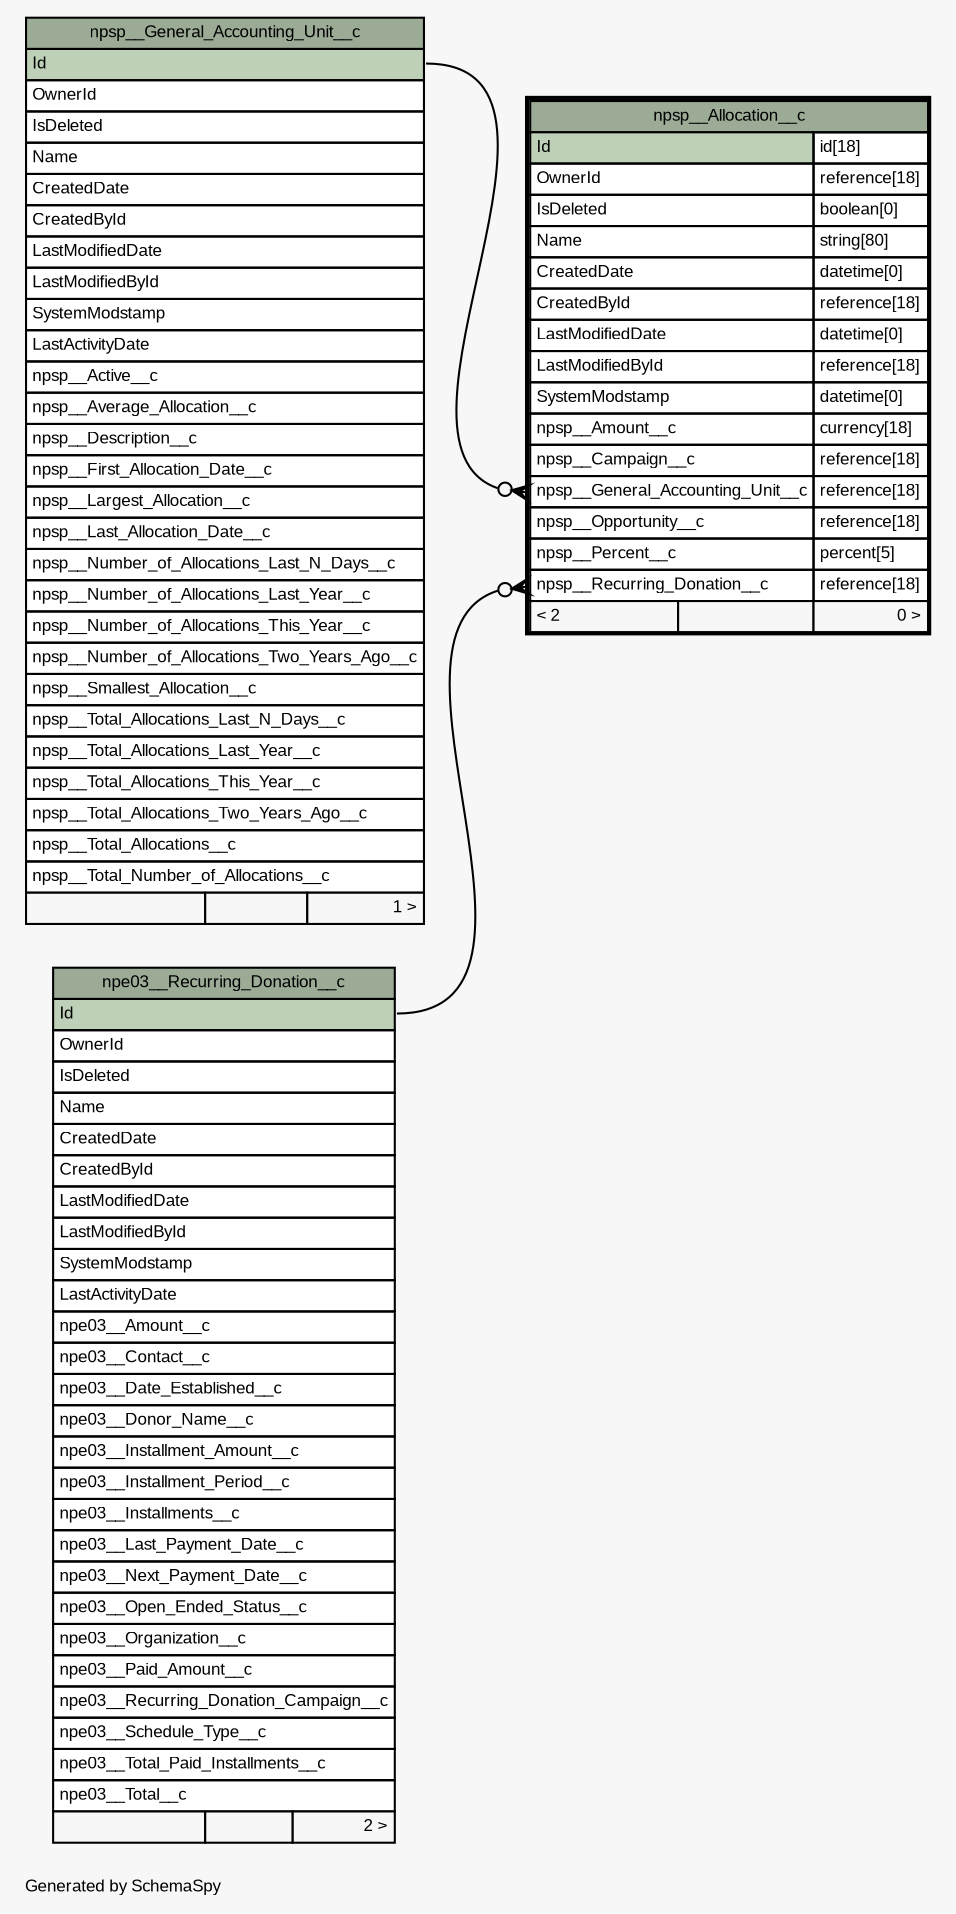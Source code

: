 // dot 2.40.1 on Mac OS X 10.12.6
// SchemaSpy rev 590
digraph "oneDegreeRelationshipsDiagram" {
  graph [
    rankdir="RL"
    bgcolor="#f7f7f7"
    label="\nGenerated by SchemaSpy"
    labeljust="l"
    nodesep="0.18"
    ranksep="0.46"
    fontname="Arial"
    fontsize="8"
  ];
  node [
    fontname="Arial"
    fontsize="8"
    shape="plaintext"
  ];
  edge [
    arrowsize="0.8"
  ];
  "npsp__Allocation__c":"npsp__General_Accounting_Unit__c":w -> "npsp__General_Accounting_Unit__c":"Id":e [arrowhead=none dir=back arrowtail=crowodot];
  "npsp__Allocation__c":"npsp__Recurring_Donation__c":w -> "npe03__Recurring_Donation__c":"Id":e [arrowhead=none dir=back arrowtail=crowodot];
  "npe03__Recurring_Donation__c" [
    label=<
    <TABLE BORDER="0" CELLBORDER="1" CELLSPACING="0" BGCOLOR="#ffffff">
      <TR><TD COLSPAN="3" BGCOLOR="#9bab96" ALIGN="CENTER">npe03__Recurring_Donation__c</TD></TR>
      <TR><TD PORT="Id" COLSPAN="3" BGCOLOR="#bed1b8" ALIGN="LEFT">Id</TD></TR>
      <TR><TD PORT="OwnerId" COLSPAN="3" ALIGN="LEFT">OwnerId</TD></TR>
      <TR><TD PORT="IsDeleted" COLSPAN="3" ALIGN="LEFT">IsDeleted</TD></TR>
      <TR><TD PORT="Name" COLSPAN="3" ALIGN="LEFT">Name</TD></TR>
      <TR><TD PORT="CreatedDate" COLSPAN="3" ALIGN="LEFT">CreatedDate</TD></TR>
      <TR><TD PORT="CreatedById" COLSPAN="3" ALIGN="LEFT">CreatedById</TD></TR>
      <TR><TD PORT="LastModifiedDate" COLSPAN="3" ALIGN="LEFT">LastModifiedDate</TD></TR>
      <TR><TD PORT="LastModifiedById" COLSPAN="3" ALIGN="LEFT">LastModifiedById</TD></TR>
      <TR><TD PORT="SystemModstamp" COLSPAN="3" ALIGN="LEFT">SystemModstamp</TD></TR>
      <TR><TD PORT="LastActivityDate" COLSPAN="3" ALIGN="LEFT">LastActivityDate</TD></TR>
      <TR><TD PORT="npe03__Amount__c" COLSPAN="3" ALIGN="LEFT">npe03__Amount__c</TD></TR>
      <TR><TD PORT="npe03__Contact__c" COLSPAN="3" ALIGN="LEFT">npe03__Contact__c</TD></TR>
      <TR><TD PORT="npe03__Date_Established__c" COLSPAN="3" ALIGN="LEFT">npe03__Date_Established__c</TD></TR>
      <TR><TD PORT="npe03__Donor_Name__c" COLSPAN="3" ALIGN="LEFT">npe03__Donor_Name__c</TD></TR>
      <TR><TD PORT="npe03__Installment_Amount__c" COLSPAN="3" ALIGN="LEFT">npe03__Installment_Amount__c</TD></TR>
      <TR><TD PORT="npe03__Installment_Period__c" COLSPAN="3" ALIGN="LEFT">npe03__Installment_Period__c</TD></TR>
      <TR><TD PORT="npe03__Installments__c" COLSPAN="3" ALIGN="LEFT">npe03__Installments__c</TD></TR>
      <TR><TD PORT="npe03__Last_Payment_Date__c" COLSPAN="3" ALIGN="LEFT">npe03__Last_Payment_Date__c</TD></TR>
      <TR><TD PORT="npe03__Next_Payment_Date__c" COLSPAN="3" ALIGN="LEFT">npe03__Next_Payment_Date__c</TD></TR>
      <TR><TD PORT="npe03__Open_Ended_Status__c" COLSPAN="3" ALIGN="LEFT">npe03__Open_Ended_Status__c</TD></TR>
      <TR><TD PORT="npe03__Organization__c" COLSPAN="3" ALIGN="LEFT">npe03__Organization__c</TD></TR>
      <TR><TD PORT="npe03__Paid_Amount__c" COLSPAN="3" ALIGN="LEFT">npe03__Paid_Amount__c</TD></TR>
      <TR><TD PORT="npe03__Recurring_Donation_Campaign__c" COLSPAN="3" ALIGN="LEFT">npe03__Recurring_Donation_Campaign__c</TD></TR>
      <TR><TD PORT="npe03__Schedule_Type__c" COLSPAN="3" ALIGN="LEFT">npe03__Schedule_Type__c</TD></TR>
      <TR><TD PORT="npe03__Total_Paid_Installments__c" COLSPAN="3" ALIGN="LEFT">npe03__Total_Paid_Installments__c</TD></TR>
      <TR><TD PORT="npe03__Total__c" COLSPAN="3" ALIGN="LEFT">npe03__Total__c</TD></TR>
      <TR><TD ALIGN="LEFT" BGCOLOR="#f7f7f7">  </TD><TD ALIGN="RIGHT" BGCOLOR="#f7f7f7">  </TD><TD ALIGN="RIGHT" BGCOLOR="#f7f7f7">2 &gt;</TD></TR>
    </TABLE>>
    URL="npe03__Recurring_Donation__c.html"
    tooltip="npe03__Recurring_Donation__c"
  ];
  "npsp__Allocation__c" [
    label=<
    <TABLE BORDER="2" CELLBORDER="1" CELLSPACING="0" BGCOLOR="#ffffff">
      <TR><TD COLSPAN="3" BGCOLOR="#9bab96" ALIGN="CENTER">npsp__Allocation__c</TD></TR>
      <TR><TD PORT="Id" COLSPAN="2" BGCOLOR="#bed1b8" ALIGN="LEFT">Id</TD><TD PORT="Id.type" ALIGN="LEFT">id[18]</TD></TR>
      <TR><TD PORT="OwnerId" COLSPAN="2" ALIGN="LEFT">OwnerId</TD><TD PORT="OwnerId.type" ALIGN="LEFT">reference[18]</TD></TR>
      <TR><TD PORT="IsDeleted" COLSPAN="2" ALIGN="LEFT">IsDeleted</TD><TD PORT="IsDeleted.type" ALIGN="LEFT">boolean[0]</TD></TR>
      <TR><TD PORT="Name" COLSPAN="2" ALIGN="LEFT">Name</TD><TD PORT="Name.type" ALIGN="LEFT">string[80]</TD></TR>
      <TR><TD PORT="CreatedDate" COLSPAN="2" ALIGN="LEFT">CreatedDate</TD><TD PORT="CreatedDate.type" ALIGN="LEFT">datetime[0]</TD></TR>
      <TR><TD PORT="CreatedById" COLSPAN="2" ALIGN="LEFT">CreatedById</TD><TD PORT="CreatedById.type" ALIGN="LEFT">reference[18]</TD></TR>
      <TR><TD PORT="LastModifiedDate" COLSPAN="2" ALIGN="LEFT">LastModifiedDate</TD><TD PORT="LastModifiedDate.type" ALIGN="LEFT">datetime[0]</TD></TR>
      <TR><TD PORT="LastModifiedById" COLSPAN="2" ALIGN="LEFT">LastModifiedById</TD><TD PORT="LastModifiedById.type" ALIGN="LEFT">reference[18]</TD></TR>
      <TR><TD PORT="SystemModstamp" COLSPAN="2" ALIGN="LEFT">SystemModstamp</TD><TD PORT="SystemModstamp.type" ALIGN="LEFT">datetime[0]</TD></TR>
      <TR><TD PORT="npsp__Amount__c" COLSPAN="2" ALIGN="LEFT">npsp__Amount__c</TD><TD PORT="npsp__Amount__c.type" ALIGN="LEFT">currency[18]</TD></TR>
      <TR><TD PORT="npsp__Campaign__c" COLSPAN="2" ALIGN="LEFT">npsp__Campaign__c</TD><TD PORT="npsp__Campaign__c.type" ALIGN="LEFT">reference[18]</TD></TR>
      <TR><TD PORT="npsp__General_Accounting_Unit__c" COLSPAN="2" ALIGN="LEFT">npsp__General_Accounting_Unit__c</TD><TD PORT="npsp__General_Accounting_Unit__c.type" ALIGN="LEFT">reference[18]</TD></TR>
      <TR><TD PORT="npsp__Opportunity__c" COLSPAN="2" ALIGN="LEFT">npsp__Opportunity__c</TD><TD PORT="npsp__Opportunity__c.type" ALIGN="LEFT">reference[18]</TD></TR>
      <TR><TD PORT="npsp__Percent__c" COLSPAN="2" ALIGN="LEFT">npsp__Percent__c</TD><TD PORT="npsp__Percent__c.type" ALIGN="LEFT">percent[5]</TD></TR>
      <TR><TD PORT="npsp__Recurring_Donation__c" COLSPAN="2" ALIGN="LEFT">npsp__Recurring_Donation__c</TD><TD PORT="npsp__Recurring_Donation__c.type" ALIGN="LEFT">reference[18]</TD></TR>
      <TR><TD ALIGN="LEFT" BGCOLOR="#f7f7f7">&lt; 2</TD><TD ALIGN="RIGHT" BGCOLOR="#f7f7f7">  </TD><TD ALIGN="RIGHT" BGCOLOR="#f7f7f7">0 &gt;</TD></TR>
    </TABLE>>
    URL="npsp__Allocation__c.html"
    tooltip="npsp__Allocation__c"
  ];
  "npsp__General_Accounting_Unit__c" [
    label=<
    <TABLE BORDER="0" CELLBORDER="1" CELLSPACING="0" BGCOLOR="#ffffff">
      <TR><TD COLSPAN="3" BGCOLOR="#9bab96" ALIGN="CENTER">npsp__General_Accounting_Unit__c</TD></TR>
      <TR><TD PORT="Id" COLSPAN="3" BGCOLOR="#bed1b8" ALIGN="LEFT">Id</TD></TR>
      <TR><TD PORT="OwnerId" COLSPAN="3" ALIGN="LEFT">OwnerId</TD></TR>
      <TR><TD PORT="IsDeleted" COLSPAN="3" ALIGN="LEFT">IsDeleted</TD></TR>
      <TR><TD PORT="Name" COLSPAN="3" ALIGN="LEFT">Name</TD></TR>
      <TR><TD PORT="CreatedDate" COLSPAN="3" ALIGN="LEFT">CreatedDate</TD></TR>
      <TR><TD PORT="CreatedById" COLSPAN="3" ALIGN="LEFT">CreatedById</TD></TR>
      <TR><TD PORT="LastModifiedDate" COLSPAN="3" ALIGN="LEFT">LastModifiedDate</TD></TR>
      <TR><TD PORT="LastModifiedById" COLSPAN="3" ALIGN="LEFT">LastModifiedById</TD></TR>
      <TR><TD PORT="SystemModstamp" COLSPAN="3" ALIGN="LEFT">SystemModstamp</TD></TR>
      <TR><TD PORT="LastActivityDate" COLSPAN="3" ALIGN="LEFT">LastActivityDate</TD></TR>
      <TR><TD PORT="npsp__Active__c" COLSPAN="3" ALIGN="LEFT">npsp__Active__c</TD></TR>
      <TR><TD PORT="npsp__Average_Allocation__c" COLSPAN="3" ALIGN="LEFT">npsp__Average_Allocation__c</TD></TR>
      <TR><TD PORT="npsp__Description__c" COLSPAN="3" ALIGN="LEFT">npsp__Description__c</TD></TR>
      <TR><TD PORT="npsp__First_Allocation_Date__c" COLSPAN="3" ALIGN="LEFT">npsp__First_Allocation_Date__c</TD></TR>
      <TR><TD PORT="npsp__Largest_Allocation__c" COLSPAN="3" ALIGN="LEFT">npsp__Largest_Allocation__c</TD></TR>
      <TR><TD PORT="npsp__Last_Allocation_Date__c" COLSPAN="3" ALIGN="LEFT">npsp__Last_Allocation_Date__c</TD></TR>
      <TR><TD PORT="npsp__Number_of_Allocations_Last_N_Days__c" COLSPAN="3" ALIGN="LEFT">npsp__Number_of_Allocations_Last_N_Days__c</TD></TR>
      <TR><TD PORT="npsp__Number_of_Allocations_Last_Year__c" COLSPAN="3" ALIGN="LEFT">npsp__Number_of_Allocations_Last_Year__c</TD></TR>
      <TR><TD PORT="npsp__Number_of_Allocations_This_Year__c" COLSPAN="3" ALIGN="LEFT">npsp__Number_of_Allocations_This_Year__c</TD></TR>
      <TR><TD PORT="npsp__Number_of_Allocations_Two_Years_Ago__c" COLSPAN="3" ALIGN="LEFT">npsp__Number_of_Allocations_Two_Years_Ago__c</TD></TR>
      <TR><TD PORT="npsp__Smallest_Allocation__c" COLSPAN="3" ALIGN="LEFT">npsp__Smallest_Allocation__c</TD></TR>
      <TR><TD PORT="npsp__Total_Allocations_Last_N_Days__c" COLSPAN="3" ALIGN="LEFT">npsp__Total_Allocations_Last_N_Days__c</TD></TR>
      <TR><TD PORT="npsp__Total_Allocations_Last_Year__c" COLSPAN="3" ALIGN="LEFT">npsp__Total_Allocations_Last_Year__c</TD></TR>
      <TR><TD PORT="npsp__Total_Allocations_This_Year__c" COLSPAN="3" ALIGN="LEFT">npsp__Total_Allocations_This_Year__c</TD></TR>
      <TR><TD PORT="npsp__Total_Allocations_Two_Years_Ago__c" COLSPAN="3" ALIGN="LEFT">npsp__Total_Allocations_Two_Years_Ago__c</TD></TR>
      <TR><TD PORT="npsp__Total_Allocations__c" COLSPAN="3" ALIGN="LEFT">npsp__Total_Allocations__c</TD></TR>
      <TR><TD PORT="npsp__Total_Number_of_Allocations__c" COLSPAN="3" ALIGN="LEFT">npsp__Total_Number_of_Allocations__c</TD></TR>
      <TR><TD ALIGN="LEFT" BGCOLOR="#f7f7f7">  </TD><TD ALIGN="RIGHT" BGCOLOR="#f7f7f7">  </TD><TD ALIGN="RIGHT" BGCOLOR="#f7f7f7">1 &gt;</TD></TR>
    </TABLE>>
    URL="npsp__General_Accounting_Unit__c.html"
    tooltip="npsp__General_Accounting_Unit__c"
  ];
}
